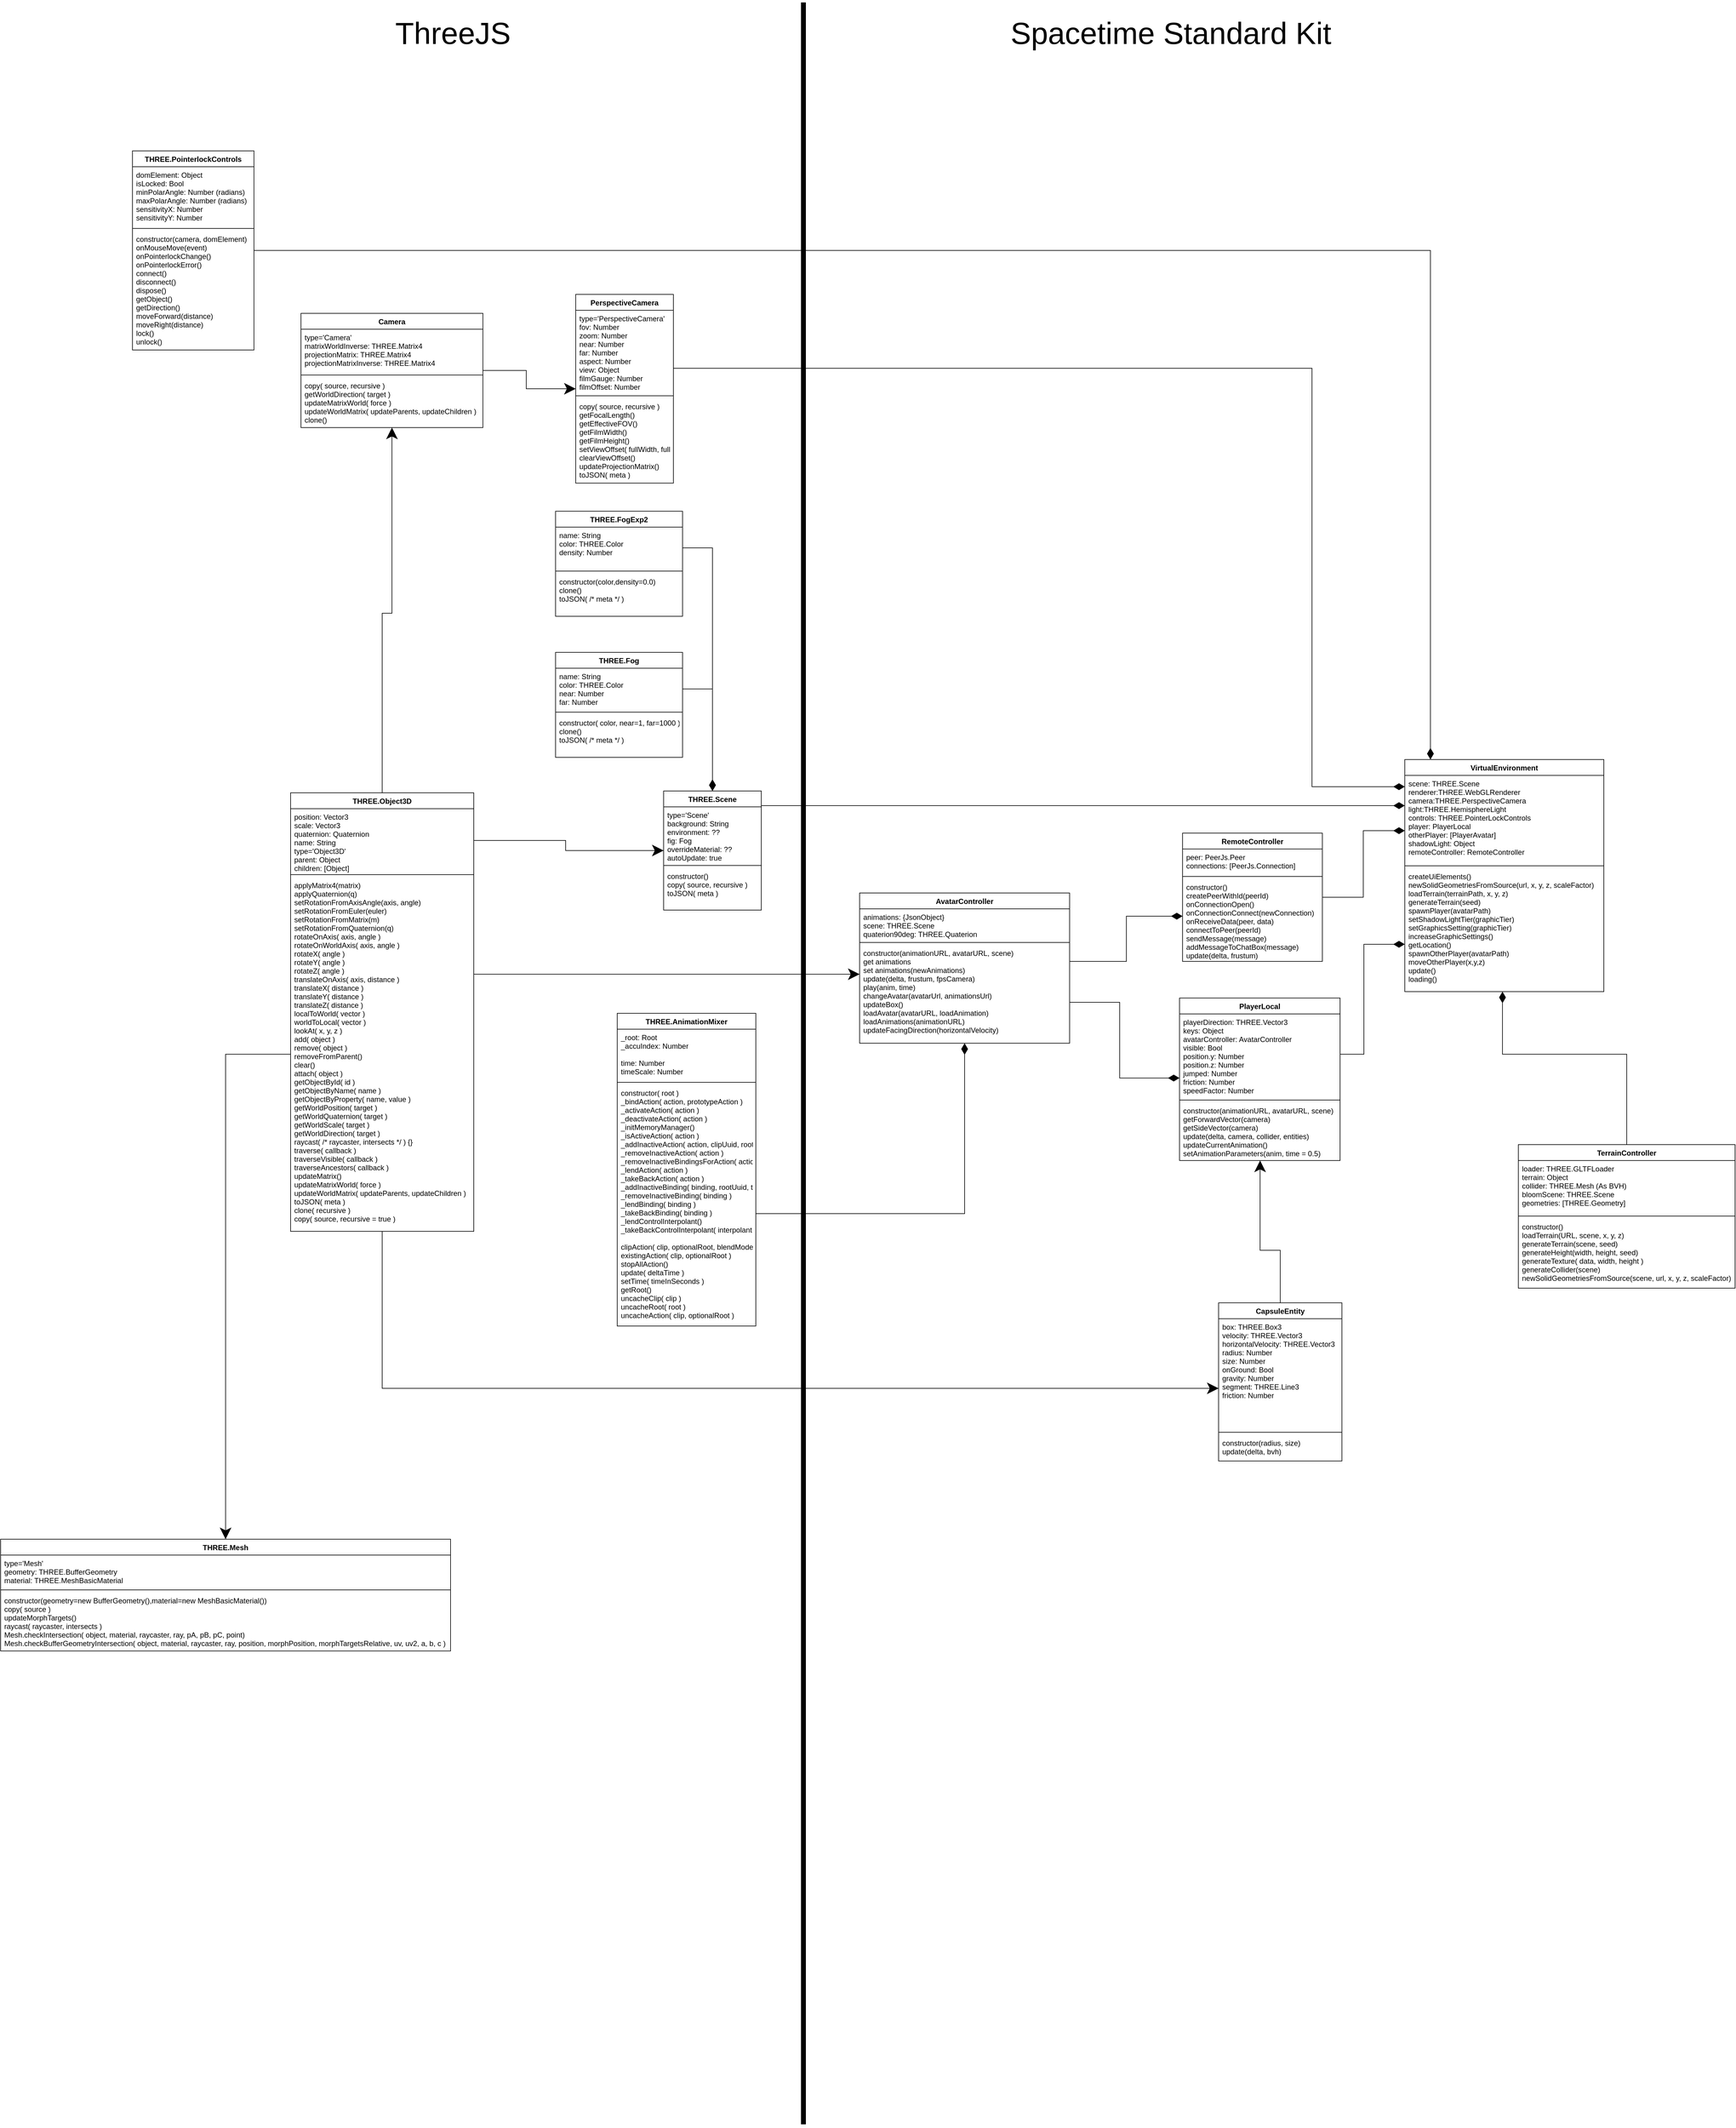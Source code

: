 <mxfile>
    <diagram id="bAAXgGwKLryCuVSAvFsi" name="Page-1">
        <mxGraphModel dx="5360" dy="4671" grid="0" gridSize="10" guides="1" tooltips="1" connect="1" arrows="1" fold="1" page="0" pageScale="1" pageWidth="850" pageHeight="1100" math="0" shadow="0">
            <root>
                <mxCell id="0"/>
                <mxCell id="1" parent="0"/>
                <mxCell id="7TFr1C6rGWP-Rq-zpPYZ-134" style="edgeStyle=orthogonalEdgeStyle;rounded=0;orthogonalLoop=1;jettySize=auto;html=1;endArrow=classic;endFill=1;endSize=16;strokeWidth=1;" parent="1" source="7TFr1C6rGWP-Rq-zpPYZ-3" target="7TFr1C6rGWP-Rq-zpPYZ-121" edge="1">
                    <mxGeometry relative="1" as="geometry"/>
                </mxCell>
                <mxCell id="7TFr1C6rGWP-Rq-zpPYZ-3" value="THREE.Object3D" style="swimlane;fontStyle=1;align=center;verticalAlign=top;childLayout=stackLayout;horizontal=1;startSize=26;horizontalStack=0;resizeParent=1;resizeParentMax=0;resizeLast=0;collapsible=1;marginBottom=0;" parent="1" vertex="1">
                    <mxGeometry x="10" y="10" width="300" height="718" as="geometry"/>
                </mxCell>
                <mxCell id="7TFr1C6rGWP-Rq-zpPYZ-4" value="position: Vector3&#10;scale: Vector3&#10;quaternion: Quaternion&#10;name: String&#10;type='Object3D'&#10;parent: Object&#10;children: [Object]" style="text;strokeColor=none;fillColor=none;align=left;verticalAlign=top;spacingLeft=4;spacingRight=4;overflow=hidden;rotatable=0;points=[[0,0.5],[1,0.5]];portConstraint=eastwest;" parent="7TFr1C6rGWP-Rq-zpPYZ-3" vertex="1">
                    <mxGeometry y="26" width="300" height="104" as="geometry"/>
                </mxCell>
                <mxCell id="7TFr1C6rGWP-Rq-zpPYZ-5" value="" style="line;strokeWidth=1;fillColor=none;align=left;verticalAlign=middle;spacingTop=-1;spacingLeft=3;spacingRight=3;rotatable=0;labelPosition=right;points=[];portConstraint=eastwest;" parent="7TFr1C6rGWP-Rq-zpPYZ-3" vertex="1">
                    <mxGeometry y="130" width="300" height="8" as="geometry"/>
                </mxCell>
                <mxCell id="7TFr1C6rGWP-Rq-zpPYZ-6" value="applyMatrix4(matrix)&#10;applyQuaternion(q)&#10;setRotationFromAxisAngle(axis, angle)&#10;setRotationFromEuler(euler)&#10;setRotationFromMatrix(m)&#10;setRotationFromQuaternion(q)&#10;rotateOnAxis( axis, angle )&#10;rotateOnWorldAxis( axis, angle )&#10;rotateX( angle )&#10;rotateY( angle )&#10;rotateZ( angle )&#10;translateOnAxis( axis, distance )&#10;translateX( distance )&#10;translateY( distance )&#10;translateZ( distance )&#10;localToWorld( vector )&#10;worldToLocal( vector )&#10;lookAt( x, y, z )&#10;add( object )&#10;remove( object )&#10;removeFromParent()&#10;clear()&#10;attach( object )&#10;getObjectById( id )&#10;getObjectByName( name )&#10;getObjectByProperty( name, value )&#10;getWorldPosition( target )&#10;getWorldQuaternion( target )&#10;getWorldScale( target )&#10;getWorldDirection( target )&#10;raycast( /* raycaster, intersects */ ) {}&#10;traverse( callback )&#10;traverseVisible( callback )&#10;traverseAncestors( callback )&#10;updateMatrix()&#10;updateMatrixWorld( force )&#10;updateWorldMatrix( updateParents, updateChildren )&#10;toJSON( meta )&#10;clone( recursive )&#10;copy( source, recursive = true )&#10;" style="text;strokeColor=none;fillColor=none;align=left;verticalAlign=top;spacingLeft=4;spacingRight=4;overflow=hidden;rotatable=0;points=[[0,0.5],[1,0.5]];portConstraint=eastwest;" parent="7TFr1C6rGWP-Rq-zpPYZ-3" vertex="1">
                    <mxGeometry y="138" width="300" height="580" as="geometry"/>
                </mxCell>
                <mxCell id="7TFr1C6rGWP-Rq-zpPYZ-13" style="edgeStyle=orthogonalEdgeStyle;rounded=0;orthogonalLoop=1;jettySize=auto;html=1;exitX=1;exitY=0.5;exitDx=0;exitDy=0;entryX=0;entryY=0.5;entryDx=0;entryDy=0;endSize=16;" parent="1" source="7TFr1C6rGWP-Rq-zpPYZ-4" target="7TFr1C6rGWP-Rq-zpPYZ-49" edge="1">
                    <mxGeometry relative="1" as="geometry">
                        <mxPoint x="500" y="89.0" as="targetPoint"/>
                    </mxGeometry>
                </mxCell>
                <mxCell id="7TFr1C6rGWP-Rq-zpPYZ-44" value="VirtualEnvironment" style="swimlane;fontStyle=1;align=center;verticalAlign=top;childLayout=stackLayout;horizontal=1;startSize=26;horizontalStack=0;resizeParent=1;resizeParentMax=0;resizeLast=0;collapsible=1;marginBottom=0;" parent="1" vertex="1">
                    <mxGeometry x="1835" y="-44.5" width="326" height="380" as="geometry"/>
                </mxCell>
                <mxCell id="7TFr1C6rGWP-Rq-zpPYZ-45" value="scene: THREE.Scene&#10;renderer:THREE.WebGLRenderer&#10;camera:THREE.PerspectiveCamera&#10;light:THREE.HemisphereLight&#10;controls: THREE.PointerLockControls&#10;player: PlayerLocal&#10;otherPlayer: [PlayerAvatar]&#10;shadowLight: Object&#10;remoteController: RemoteController" style="text;strokeColor=none;fillColor=none;align=left;verticalAlign=top;spacingLeft=4;spacingRight=4;overflow=hidden;rotatable=0;points=[[0,0.5],[1,0.5]];portConstraint=eastwest;" parent="7TFr1C6rGWP-Rq-zpPYZ-44" vertex="1">
                    <mxGeometry y="26" width="326" height="144" as="geometry"/>
                </mxCell>
                <mxCell id="7TFr1C6rGWP-Rq-zpPYZ-46" value="" style="line;strokeWidth=1;fillColor=none;align=left;verticalAlign=middle;spacingTop=-1;spacingLeft=3;spacingRight=3;rotatable=0;labelPosition=right;points=[];portConstraint=eastwest;" parent="7TFr1C6rGWP-Rq-zpPYZ-44" vertex="1">
                    <mxGeometry y="170" width="326" height="8" as="geometry"/>
                </mxCell>
                <mxCell id="GosrUJCcwg7DmdABZyiW-18" value="createUiElements()&#10;newSolidGeometriesFromSource(url, x, y, z, scaleFactor)&#10;loadTerrain(terrainPath, x, y, z)&#10;generateTerrain(seed)&#10;spawnPlayer(avatarPath)&#10;setShadowLightTier(graphicTier)&#10;setGraphicsSetting(graphicTier)&#10;increaseGraphicSettings()&#10;getLocation()&#10;spawnOtherPlayer(avatarPath)&#10;moveOtherPlayer(x,y,z)&#10;update()&#10;loading()" style="text;strokeColor=none;fillColor=none;align=left;verticalAlign=top;spacingLeft=4;spacingRight=4;overflow=hidden;rotatable=0;points=[[0,0.5],[1,0.5]];portConstraint=eastwest;" parent="7TFr1C6rGWP-Rq-zpPYZ-44" vertex="1">
                    <mxGeometry y="178" width="326" height="202" as="geometry"/>
                </mxCell>
                <mxCell id="7TFr1C6rGWP-Rq-zpPYZ-48" value="" style="endArrow=none;html=1;rounded=0;strokeWidth=8;" parent="1" edge="1">
                    <mxGeometry width="50" height="50" relative="1" as="geometry">
                        <mxPoint x="850" y="2190" as="sourcePoint"/>
                        <mxPoint x="850" y="-1284" as="targetPoint"/>
                    </mxGeometry>
                </mxCell>
                <mxCell id="7TFr1C6rGWP-Rq-zpPYZ-71" style="edgeStyle=orthogonalEdgeStyle;rounded=0;orthogonalLoop=1;jettySize=auto;html=1;endArrow=diamondThin;endFill=1;endSize=16;strokeWidth=1;" parent="1" source="7TFr1C6rGWP-Rq-zpPYZ-49" target="7TFr1C6rGWP-Rq-zpPYZ-44" edge="1">
                    <mxGeometry relative="1" as="geometry">
                        <Array as="points">
                            <mxPoint x="1059" y="31"/>
                            <mxPoint x="1059" y="31"/>
                        </Array>
                    </mxGeometry>
                </mxCell>
                <mxCell id="7TFr1C6rGWP-Rq-zpPYZ-49" value="THREE.Scene" style="swimlane;fontStyle=1;align=center;verticalAlign=top;childLayout=stackLayout;horizontal=1;startSize=26;horizontalStack=0;resizeParent=1;resizeParentMax=0;resizeLast=0;collapsible=1;marginBottom=0;" parent="1" vertex="1">
                    <mxGeometry x="621" y="7" width="160" height="195" as="geometry">
                        <mxRectangle x="393" y="9.0" width="62" height="26" as="alternateBounds"/>
                    </mxGeometry>
                </mxCell>
                <mxCell id="7TFr1C6rGWP-Rq-zpPYZ-50" value="type='Scene'&#10;background: String&#10;environment: ??&#10;fig: Fog&#10;overrideMaterial: ??&#10;autoUpdate: true" style="text;strokeColor=none;fillColor=none;align=left;verticalAlign=top;spacingLeft=4;spacingRight=4;overflow=hidden;rotatable=0;points=[[0,0.5],[1,0.5]];portConstraint=eastwest;" parent="7TFr1C6rGWP-Rq-zpPYZ-49" vertex="1">
                    <mxGeometry y="26" width="160" height="92" as="geometry"/>
                </mxCell>
                <mxCell id="7TFr1C6rGWP-Rq-zpPYZ-51" value="" style="line;strokeWidth=1;fillColor=none;align=left;verticalAlign=middle;spacingTop=-1;spacingLeft=3;spacingRight=3;rotatable=0;labelPosition=right;points=[];portConstraint=eastwest;" parent="7TFr1C6rGWP-Rq-zpPYZ-49" vertex="1">
                    <mxGeometry y="118" width="160" height="8" as="geometry"/>
                </mxCell>
                <mxCell id="7TFr1C6rGWP-Rq-zpPYZ-52" value="constructor()&#10;copy( source, recursive )&#10;toJSON( meta )&#10;" style="text;strokeColor=none;fillColor=none;align=left;verticalAlign=top;spacingLeft=4;spacingRight=4;overflow=hidden;rotatable=0;points=[[0,0.5],[1,0.5]];portConstraint=eastwest;" parent="7TFr1C6rGWP-Rq-zpPYZ-49" vertex="1">
                    <mxGeometry y="126" width="160" height="69" as="geometry"/>
                </mxCell>
                <mxCell id="7TFr1C6rGWP-Rq-zpPYZ-54" value="THREE.Fog" style="swimlane;fontStyle=1;align=center;verticalAlign=top;childLayout=stackLayout;horizontal=1;startSize=26;horizontalStack=0;resizeParent=1;resizeParentMax=0;resizeLast=0;collapsible=1;marginBottom=0;" parent="1" vertex="1">
                    <mxGeometry x="444" y="-220" width="208" height="172" as="geometry"/>
                </mxCell>
                <mxCell id="7TFr1C6rGWP-Rq-zpPYZ-55" value="name: String&#10;color: THREE.Color&#10;near: Number&#10;far: Number" style="text;strokeColor=none;fillColor=none;align=left;verticalAlign=top;spacingLeft=4;spacingRight=4;overflow=hidden;rotatable=0;points=[[0,0.5],[1,0.5]];portConstraint=eastwest;" parent="7TFr1C6rGWP-Rq-zpPYZ-54" vertex="1">
                    <mxGeometry y="26" width="208" height="68" as="geometry"/>
                </mxCell>
                <mxCell id="7TFr1C6rGWP-Rq-zpPYZ-56" value="" style="line;strokeWidth=1;fillColor=none;align=left;verticalAlign=middle;spacingTop=-1;spacingLeft=3;spacingRight=3;rotatable=0;labelPosition=right;points=[];portConstraint=eastwest;" parent="7TFr1C6rGWP-Rq-zpPYZ-54" vertex="1">
                    <mxGeometry y="94" width="208" height="8" as="geometry"/>
                </mxCell>
                <mxCell id="7TFr1C6rGWP-Rq-zpPYZ-57" value="constructor( color, near=1, far=1000 )&#10;clone()&#10;toJSON( /* meta */ )" style="text;strokeColor=none;fillColor=none;align=left;verticalAlign=top;spacingLeft=4;spacingRight=4;overflow=hidden;rotatable=0;points=[[0,0.5],[1,0.5]];portConstraint=eastwest;" parent="7TFr1C6rGWP-Rq-zpPYZ-54" vertex="1">
                    <mxGeometry y="102" width="208" height="70" as="geometry"/>
                </mxCell>
                <mxCell id="7TFr1C6rGWP-Rq-zpPYZ-59" style="edgeStyle=orthogonalEdgeStyle;rounded=0;orthogonalLoop=1;jettySize=auto;html=1;exitX=1;exitY=0.5;exitDx=0;exitDy=0;entryX=0.5;entryY=0;entryDx=0;entryDy=0;strokeWidth=1;endArrow=diamondThin;endFill=1;endSize=16;" parent="1" source="7TFr1C6rGWP-Rq-zpPYZ-55" target="7TFr1C6rGWP-Rq-zpPYZ-49" edge="1">
                    <mxGeometry relative="1" as="geometry"/>
                </mxCell>
                <mxCell id="7TFr1C6rGWP-Rq-zpPYZ-60" value="THREE.FogExp2" style="swimlane;fontStyle=1;align=center;verticalAlign=top;childLayout=stackLayout;horizontal=1;startSize=26;horizontalStack=0;resizeParent=1;resizeParentMax=0;resizeLast=0;collapsible=1;marginBottom=0;" parent="1" vertex="1">
                    <mxGeometry x="444" y="-451" width="208" height="172" as="geometry"/>
                </mxCell>
                <mxCell id="7TFr1C6rGWP-Rq-zpPYZ-61" value="name: String&#10;color: THREE.Color&#10;density: Number" style="text;strokeColor=none;fillColor=none;align=left;verticalAlign=top;spacingLeft=4;spacingRight=4;overflow=hidden;rotatable=0;points=[[0,0.5],[1,0.5]];portConstraint=eastwest;" parent="7TFr1C6rGWP-Rq-zpPYZ-60" vertex="1">
                    <mxGeometry y="26" width="208" height="68" as="geometry"/>
                </mxCell>
                <mxCell id="7TFr1C6rGWP-Rq-zpPYZ-62" value="" style="line;strokeWidth=1;fillColor=none;align=left;verticalAlign=middle;spacingTop=-1;spacingLeft=3;spacingRight=3;rotatable=0;labelPosition=right;points=[];portConstraint=eastwest;" parent="7TFr1C6rGWP-Rq-zpPYZ-60" vertex="1">
                    <mxGeometry y="94" width="208" height="8" as="geometry"/>
                </mxCell>
                <mxCell id="7TFr1C6rGWP-Rq-zpPYZ-63" value="constructor(color,density=0.0)&#10;clone()&#10;toJSON( /* meta */ )" style="text;strokeColor=none;fillColor=none;align=left;verticalAlign=top;spacingLeft=4;spacingRight=4;overflow=hidden;rotatable=0;points=[[0,0.5],[1,0.5]];portConstraint=eastwest;" parent="7TFr1C6rGWP-Rq-zpPYZ-60" vertex="1">
                    <mxGeometry y="102" width="208" height="70" as="geometry"/>
                </mxCell>
                <mxCell id="7TFr1C6rGWP-Rq-zpPYZ-64" style="edgeStyle=orthogonalEdgeStyle;rounded=0;orthogonalLoop=1;jettySize=auto;html=1;exitX=1;exitY=0.5;exitDx=0;exitDy=0;entryX=0.5;entryY=0;entryDx=0;entryDy=0;endArrow=diamondThin;endFill=1;endSize=16;strokeWidth=1;" parent="1" source="7TFr1C6rGWP-Rq-zpPYZ-61" target="7TFr1C6rGWP-Rq-zpPYZ-49" edge="1">
                    <mxGeometry relative="1" as="geometry"/>
                </mxCell>
                <mxCell id="7TFr1C6rGWP-Rq-zpPYZ-65" value="THREE.Mesh" style="swimlane;fontStyle=1;align=center;verticalAlign=top;childLayout=stackLayout;horizontal=1;startSize=26;horizontalStack=0;resizeParent=1;resizeParentMax=0;resizeLast=0;collapsible=1;marginBottom=0;" parent="1" vertex="1">
                    <mxGeometry x="-465" y="1232" width="737" height="183" as="geometry"/>
                </mxCell>
                <mxCell id="7TFr1C6rGWP-Rq-zpPYZ-66" value="type='Mesh'&#10;geometry: THREE.BufferGeometry&#10;material: THREE.MeshBasicMaterial" style="text;strokeColor=none;fillColor=none;align=left;verticalAlign=top;spacingLeft=4;spacingRight=4;overflow=hidden;rotatable=0;points=[[0,0.5],[1,0.5]];portConstraint=eastwest;" parent="7TFr1C6rGWP-Rq-zpPYZ-65" vertex="1">
                    <mxGeometry y="26" width="737" height="53" as="geometry"/>
                </mxCell>
                <mxCell id="7TFr1C6rGWP-Rq-zpPYZ-67" value="" style="line;strokeWidth=1;fillColor=none;align=left;verticalAlign=middle;spacingTop=-1;spacingLeft=3;spacingRight=3;rotatable=0;labelPosition=right;points=[];portConstraint=eastwest;" parent="7TFr1C6rGWP-Rq-zpPYZ-65" vertex="1">
                    <mxGeometry y="79" width="737" height="8" as="geometry"/>
                </mxCell>
                <mxCell id="7TFr1C6rGWP-Rq-zpPYZ-68" value="constructor(geometry=new BufferGeometry(),material=new MeshBasicMaterial())&#10;copy( source )&#10;updateMorphTargets()&#10;raycast( raycaster, intersects )&#10;Mesh.checkIntersection( object, material, raycaster, ray, pA, pB, pC, point)&#10;Mesh.checkBufferGeometryIntersection( object, material, raycaster, ray, position, morphPosition, morphTargetsRelative, uv, uv2, a, b, c )" style="text;strokeColor=none;fillColor=none;align=left;verticalAlign=top;spacingLeft=4;spacingRight=4;overflow=hidden;rotatable=0;points=[[0,0.5],[1,0.5]];portConstraint=eastwest;" parent="7TFr1C6rGWP-Rq-zpPYZ-65" vertex="1">
                    <mxGeometry y="87" width="737" height="96" as="geometry"/>
                </mxCell>
                <mxCell id="7TFr1C6rGWP-Rq-zpPYZ-69" style="edgeStyle=orthogonalEdgeStyle;rounded=0;orthogonalLoop=1;jettySize=auto;html=1;entryX=0.5;entryY=0;entryDx=0;entryDy=0;endArrow=classic;endFill=1;endSize=16;strokeWidth=1;" parent="1" source="7TFr1C6rGWP-Rq-zpPYZ-6" target="7TFr1C6rGWP-Rq-zpPYZ-65" edge="1">
                    <mxGeometry relative="1" as="geometry"/>
                </mxCell>
                <mxCell id="7TFr1C6rGWP-Rq-zpPYZ-82" style="edgeStyle=orthogonalEdgeStyle;rounded=0;orthogonalLoop=1;jettySize=auto;html=1;endArrow=classic;endFill=1;endSize=16;strokeWidth=1;" parent="1" source="7TFr1C6rGWP-Rq-zpPYZ-6" target="7TFr1C6rGWP-Rq-zpPYZ-83" edge="1">
                    <mxGeometry relative="1" as="geometry">
                        <mxPoint x="1830.0" y="534.0" as="targetPoint"/>
                        <Array as="points">
                            <mxPoint x="160" y="985"/>
                        </Array>
                    </mxGeometry>
                </mxCell>
                <mxCell id="7TFr1C6rGWP-Rq-zpPYZ-83" value="CapsuleEntity" style="swimlane;fontStyle=1;align=center;verticalAlign=top;childLayout=stackLayout;horizontal=1;startSize=26;horizontalStack=0;resizeParent=1;resizeParentMax=0;resizeLast=0;collapsible=1;marginBottom=0;" parent="1" vertex="1">
                    <mxGeometry x="1530" y="845" width="202" height="259" as="geometry"/>
                </mxCell>
                <mxCell id="7TFr1C6rGWP-Rq-zpPYZ-84" value="box: THREE.Box3&#10;velocity: THREE.Vector3&#10;horizontalVelocity: THREE.Vector3&#10;radius: Number&#10;size: Number&#10;onGround: Bool&#10;gravity: Number&#10;segment: THREE.Line3&#10;friction: Number" style="text;strokeColor=none;fillColor=none;align=left;verticalAlign=top;spacingLeft=4;spacingRight=4;overflow=hidden;rotatable=0;points=[[0,0.5],[1,0.5]];portConstraint=eastwest;" parent="7TFr1C6rGWP-Rq-zpPYZ-83" vertex="1">
                    <mxGeometry y="26" width="202" height="182" as="geometry"/>
                </mxCell>
                <mxCell id="7TFr1C6rGWP-Rq-zpPYZ-85" value="" style="line;strokeWidth=1;fillColor=none;align=left;verticalAlign=middle;spacingTop=-1;spacingLeft=3;spacingRight=3;rotatable=0;labelPosition=right;points=[];portConstraint=eastwest;" parent="7TFr1C6rGWP-Rq-zpPYZ-83" vertex="1">
                    <mxGeometry y="208" width="202" height="8" as="geometry"/>
                </mxCell>
                <mxCell id="7TFr1C6rGWP-Rq-zpPYZ-86" value="constructor(radius, size)&#10;update(delta, bvh)" style="text;strokeColor=none;fillColor=none;align=left;verticalAlign=top;spacingLeft=4;spacingRight=4;overflow=hidden;rotatable=0;points=[[0,0.5],[1,0.5]];portConstraint=eastwest;" parent="7TFr1C6rGWP-Rq-zpPYZ-83" vertex="1">
                    <mxGeometry y="216" width="202" height="43" as="geometry"/>
                </mxCell>
                <mxCell id="7TFr1C6rGWP-Rq-zpPYZ-88" value="PlayerLocal" style="swimlane;fontStyle=1;align=center;verticalAlign=top;childLayout=stackLayout;horizontal=1;startSize=26;horizontalStack=0;resizeParent=1;resizeParentMax=0;resizeLast=0;collapsible=1;marginBottom=0;" parent="1" vertex="1">
                    <mxGeometry x="1466" y="346" width="263" height="266" as="geometry"/>
                </mxCell>
                <mxCell id="7TFr1C6rGWP-Rq-zpPYZ-89" value="playerDirection: THREE.Vector3&#10;keys: Object&#10;avatarController: AvatarController&#10;visible: Bool&#10;position.y: Number&#10;position.z: Number&#10;jumped: Number&#10;friction: Number&#10;speedFactor: Number" style="text;strokeColor=none;fillColor=none;align=left;verticalAlign=top;spacingLeft=4;spacingRight=4;overflow=hidden;rotatable=0;points=[[0,0.5],[1,0.5]];portConstraint=eastwest;" parent="7TFr1C6rGWP-Rq-zpPYZ-88" vertex="1">
                    <mxGeometry y="26" width="263" height="137" as="geometry"/>
                </mxCell>
                <mxCell id="7TFr1C6rGWP-Rq-zpPYZ-90" value="" style="line;strokeWidth=1;fillColor=none;align=left;verticalAlign=middle;spacingTop=-1;spacingLeft=3;spacingRight=3;rotatable=0;labelPosition=right;points=[];portConstraint=eastwest;" parent="7TFr1C6rGWP-Rq-zpPYZ-88" vertex="1">
                    <mxGeometry y="163" width="263" height="8" as="geometry"/>
                </mxCell>
                <mxCell id="7TFr1C6rGWP-Rq-zpPYZ-91" value="constructor(animationURL, avatarURL, scene)&#10;getForwardVector(camera)&#10;getSideVector(camera)&#10; update(delta, camera, collider, entities)&#10;updateCurrentAnimation()&#10;setAnimationParameters(anim, time = 0.5)" style="text;strokeColor=none;fillColor=none;align=left;verticalAlign=top;spacingLeft=4;spacingRight=4;overflow=hidden;rotatable=0;points=[[0,0.5],[1,0.5]];portConstraint=eastwest;" parent="7TFr1C6rGWP-Rq-zpPYZ-88" vertex="1">
                    <mxGeometry y="171" width="263" height="95" as="geometry"/>
                </mxCell>
                <mxCell id="7TFr1C6rGWP-Rq-zpPYZ-120" style="edgeStyle=orthogonalEdgeStyle;rounded=0;orthogonalLoop=1;jettySize=auto;html=1;endArrow=diamondThin;endFill=1;endSize=16;strokeWidth=1;" parent="1" source="7TFr1C6rGWP-Rq-zpPYZ-88" target="7TFr1C6rGWP-Rq-zpPYZ-44" edge="1">
                    <mxGeometry relative="1" as="geometry">
                        <Array as="points">
                            <mxPoint x="1768" y="438"/>
                            <mxPoint x="1768" y="258"/>
                        </Array>
                        <mxPoint x="2061.5" y="1334.0" as="sourcePoint"/>
                    </mxGeometry>
                </mxCell>
                <mxCell id="7TFr1C6rGWP-Rq-zpPYZ-103" value="AvatarController" style="swimlane;fontStyle=1;align=center;verticalAlign=top;childLayout=stackLayout;horizontal=1;startSize=26;horizontalStack=0;resizeParent=1;resizeParentMax=0;resizeLast=0;collapsible=1;marginBottom=0;" parent="1" vertex="1">
                    <mxGeometry x="942" y="174" width="344" height="246" as="geometry"/>
                </mxCell>
                <mxCell id="7TFr1C6rGWP-Rq-zpPYZ-104" value="animations: {JsonObject}&#10;scene: THREE.Scene&#10;quaterion90deg: THREE.Quaterion" style="text;strokeColor=none;fillColor=none;align=left;verticalAlign=top;spacingLeft=4;spacingRight=4;overflow=hidden;rotatable=0;points=[[0,0.5],[1,0.5]];portConstraint=eastwest;" parent="7TFr1C6rGWP-Rq-zpPYZ-103" vertex="1">
                    <mxGeometry y="26" width="344" height="51" as="geometry"/>
                </mxCell>
                <mxCell id="7TFr1C6rGWP-Rq-zpPYZ-105" value="" style="line;strokeWidth=1;fillColor=none;align=left;verticalAlign=middle;spacingTop=-1;spacingLeft=3;spacingRight=3;rotatable=0;labelPosition=right;points=[];portConstraint=eastwest;" parent="7TFr1C6rGWP-Rq-zpPYZ-103" vertex="1">
                    <mxGeometry y="77" width="344" height="8" as="geometry"/>
                </mxCell>
                <mxCell id="7TFr1C6rGWP-Rq-zpPYZ-106" value="constructor(animationURL, avatarURL, scene)&#10;get animations&#10;set animations(newAnimations)&#10;update(delta, frustum, fpsCamera)&#10;play(anim, time)&#10;changeAvatar(avatarUrl, animationsUrl)&#10;updateBox()&#10;loadAvatar(avatarURL, loadAnimation)&#10;loadAnimations(animationURL)&#10;updateFacingDirection(horizontalVelocity)" style="text;strokeColor=none;fillColor=none;align=left;verticalAlign=top;spacingLeft=4;spacingRight=4;overflow=hidden;rotatable=0;points=[[0,0.5],[1,0.5]];portConstraint=eastwest;" parent="7TFr1C6rGWP-Rq-zpPYZ-103" vertex="1">
                    <mxGeometry y="85" width="344" height="161" as="geometry"/>
                </mxCell>
                <mxCell id="7TFr1C6rGWP-Rq-zpPYZ-115" style="edgeStyle=orthogonalEdgeStyle;rounded=0;orthogonalLoop=1;jettySize=auto;html=1;endArrow=classic;endFill=1;endSize=16;strokeWidth=1;" parent="1" source="7TFr1C6rGWP-Rq-zpPYZ-6" target="7TFr1C6rGWP-Rq-zpPYZ-103" edge="1">
                    <mxGeometry relative="1" as="geometry">
                        <Array as="points">
                            <mxPoint x="613" y="307"/>
                            <mxPoint x="613" y="307"/>
                        </Array>
                    </mxGeometry>
                </mxCell>
                <mxCell id="7TFr1C6rGWP-Rq-zpPYZ-131" style="edgeStyle=orthogonalEdgeStyle;rounded=0;orthogonalLoop=1;jettySize=auto;html=1;endArrow=classic;endFill=1;endSize=16;strokeWidth=1;" parent="1" source="7TFr1C6rGWP-Rq-zpPYZ-121" target="7TFr1C6rGWP-Rq-zpPYZ-126" edge="1">
                    <mxGeometry relative="1" as="geometry"/>
                </mxCell>
                <mxCell id="7TFr1C6rGWP-Rq-zpPYZ-121" value="Camera" style="swimlane;fontStyle=1;align=center;verticalAlign=top;childLayout=stackLayout;horizontal=1;startSize=26;horizontalStack=0;resizeParent=1;resizeParentMax=0;resizeLast=0;collapsible=1;marginBottom=0;" parent="1" vertex="1">
                    <mxGeometry x="27" y="-775" width="298" height="187" as="geometry"/>
                </mxCell>
                <mxCell id="7TFr1C6rGWP-Rq-zpPYZ-122" value="type='Camera'&#10;matrixWorldInverse: THREE.Matrix4&#10;projectionMatrix: THREE.Matrix4&#10;projectionMatrixInverse: THREE.Matrix4" style="text;strokeColor=none;fillColor=none;align=left;verticalAlign=top;spacingLeft=4;spacingRight=4;overflow=hidden;rotatable=0;points=[[0,0.5],[1,0.5]];portConstraint=eastwest;" parent="7TFr1C6rGWP-Rq-zpPYZ-121" vertex="1">
                    <mxGeometry y="26" width="298" height="71" as="geometry"/>
                </mxCell>
                <mxCell id="7TFr1C6rGWP-Rq-zpPYZ-123" value="" style="line;strokeWidth=1;fillColor=none;align=left;verticalAlign=middle;spacingTop=-1;spacingLeft=3;spacingRight=3;rotatable=0;labelPosition=right;points=[];portConstraint=eastwest;" parent="7TFr1C6rGWP-Rq-zpPYZ-121" vertex="1">
                    <mxGeometry y="97" width="298" height="8" as="geometry"/>
                </mxCell>
                <mxCell id="7TFr1C6rGWP-Rq-zpPYZ-124" value="copy( source, recursive )&#10;getWorldDirection( target )&#10;updateMatrixWorld( force )&#10;updateWorldMatrix( updateParents, updateChildren )&#10;clone()&#10;&#10;" style="text;strokeColor=none;fillColor=none;align=left;verticalAlign=top;spacingLeft=4;spacingRight=4;overflow=hidden;rotatable=0;points=[[0,0.5],[1,0.5]];portConstraint=eastwest;" parent="7TFr1C6rGWP-Rq-zpPYZ-121" vertex="1">
                    <mxGeometry y="105" width="298" height="82" as="geometry"/>
                </mxCell>
                <mxCell id="7TFr1C6rGWP-Rq-zpPYZ-126" value="PerspectiveCamera" style="swimlane;fontStyle=1;align=center;verticalAlign=top;childLayout=stackLayout;horizontal=1;startSize=26;horizontalStack=0;resizeParent=1;resizeParentMax=0;resizeLast=0;collapsible=1;marginBottom=0;" parent="1" vertex="1">
                    <mxGeometry x="477" y="-806" width="160" height="309" as="geometry"/>
                </mxCell>
                <mxCell id="7TFr1C6rGWP-Rq-zpPYZ-127" value="type='PerspectiveCamera'&#10;fov: Number&#10;zoom: Number&#10;near: Number&#10;far: Number&#10;aspect: Number&#10;view: Object&#10;filmGauge: Number&#10;filmOffset: Number" style="text;strokeColor=none;fillColor=none;align=left;verticalAlign=top;spacingLeft=4;spacingRight=4;overflow=hidden;rotatable=0;points=[[0,0.5],[1,0.5]];portConstraint=eastwest;" parent="7TFr1C6rGWP-Rq-zpPYZ-126" vertex="1">
                    <mxGeometry y="26" width="160" height="136" as="geometry"/>
                </mxCell>
                <mxCell id="7TFr1C6rGWP-Rq-zpPYZ-128" value="" style="line;strokeWidth=1;fillColor=none;align=left;verticalAlign=middle;spacingTop=-1;spacingLeft=3;spacingRight=3;rotatable=0;labelPosition=right;points=[];portConstraint=eastwest;" parent="7TFr1C6rGWP-Rq-zpPYZ-126" vertex="1">
                    <mxGeometry y="162" width="160" height="8" as="geometry"/>
                </mxCell>
                <mxCell id="7TFr1C6rGWP-Rq-zpPYZ-129" value="copy( source, recursive )&#10;getFocalLength()&#10;getEffectiveFOV()&#10;getFilmWidth()&#10;getFilmHeight()&#10;setViewOffset( fullWidth, fullHeight, x, y, width, height )&#10;clearViewOffset()&#10;updateProjectionMatrix()&#10;toJSON( meta )" style="text;strokeColor=none;fillColor=none;align=left;verticalAlign=top;spacingLeft=4;spacingRight=4;overflow=hidden;rotatable=0;points=[[0,0.5],[1,0.5]];portConstraint=eastwest;" parent="7TFr1C6rGWP-Rq-zpPYZ-126" vertex="1">
                    <mxGeometry y="170" width="160" height="139" as="geometry"/>
                </mxCell>
                <mxCell id="7TFr1C6rGWP-Rq-zpPYZ-132" style="edgeStyle=orthogonalEdgeStyle;rounded=0;orthogonalLoop=1;jettySize=auto;html=1;endArrow=diamondThin;endFill=1;endSize=16;strokeWidth=1;" parent="1" source="7TFr1C6rGWP-Rq-zpPYZ-127" target="7TFr1C6rGWP-Rq-zpPYZ-44" edge="1">
                    <mxGeometry relative="1" as="geometry">
                        <mxPoint x="1904" y="-50" as="targetPoint"/>
                        <Array as="points">
                            <mxPoint x="1683" y="-685"/>
                            <mxPoint x="1683"/>
                        </Array>
                    </mxGeometry>
                </mxCell>
                <mxCell id="7TFr1C6rGWP-Rq-zpPYZ-136" value="&lt;font style=&quot;font-size: 50px&quot;&gt;ThreeJS&lt;/font&gt;" style="text;html=1;strokeColor=none;fillColor=none;align=center;verticalAlign=middle;whiteSpace=wrap;rounded=0;" parent="1" vertex="1">
                    <mxGeometry x="60" y="-1288" width="432" height="108" as="geometry"/>
                </mxCell>
                <mxCell id="7TFr1C6rGWP-Rq-zpPYZ-137" value="&lt;font style=&quot;font-size: 50px&quot;&gt;Spacetime Standard Kit&lt;/font&gt;" style="text;html=1;strokeColor=none;fillColor=none;align=center;verticalAlign=middle;whiteSpace=wrap;rounded=0;" parent="1" vertex="1">
                    <mxGeometry x="1167" y="-1288" width="570" height="108" as="geometry"/>
                </mxCell>
                <mxCell id="GosrUJCcwg7DmdABZyiW-1" value="THREE.AnimationMixer" style="swimlane;fontStyle=1;align=center;verticalAlign=top;childLayout=stackLayout;horizontal=1;startSize=26;horizontalStack=0;resizeParent=1;resizeParentMax=0;resizeLast=0;collapsible=1;marginBottom=0;" parent="1" vertex="1">
                    <mxGeometry x="545" y="371" width="227" height="512" as="geometry"/>
                </mxCell>
                <mxCell id="GosrUJCcwg7DmdABZyiW-2" value="_root: Root&#10;_accuIndex: Number&#10;&#10;time: Number&#10;timeScale: Number&#10;" style="text;strokeColor=none;fillColor=none;align=left;verticalAlign=top;spacingLeft=4;spacingRight=4;overflow=hidden;rotatable=0;points=[[0,0.5],[1,0.5]];portConstraint=eastwest;" parent="GosrUJCcwg7DmdABZyiW-1" vertex="1">
                    <mxGeometry y="26" width="227" height="83" as="geometry"/>
                </mxCell>
                <mxCell id="GosrUJCcwg7DmdABZyiW-3" value="" style="line;strokeWidth=1;fillColor=none;align=left;verticalAlign=middle;spacingTop=-1;spacingLeft=3;spacingRight=3;rotatable=0;labelPosition=right;points=[];portConstraint=eastwest;" parent="GosrUJCcwg7DmdABZyiW-1" vertex="1">
                    <mxGeometry y="109" width="227" height="8" as="geometry"/>
                </mxCell>
                <mxCell id="GosrUJCcwg7DmdABZyiW-4" value="constructor( root )&#10;_bindAction( action, prototypeAction )&#10;_activateAction( action )&#10;_deactivateAction( action )&#10;_initMemoryManager()&#10;_isActiveAction( action )&#10;_addInactiveAction( action, clipUuid, rootUuid )&#10;_removeInactiveAction( action )&#10;_removeInactiveBindingsForAction( action )&#10;_lendAction( action )&#10;_takeBackAction( action )&#10;_addInactiveBinding( binding, rootUuid, trackName )&#10;_removeInactiveBinding( binding )&#10;_lendBinding( binding )&#10;_takeBackBinding( binding )&#10;_lendControlInterpolant()&#10;_takeBackControlInterpolant( interpolant )&#10;&#10;clipAction( clip, optionalRoot, blendMode )&#10;existingAction( clip, optionalRoot )&#10;stopAllAction()&#10;update( deltaTime )&#10;setTime( timeInSeconds )&#10;getRoot()&#10;uncacheClip( clip )&#10;uncacheRoot( root )&#10;uncacheAction( clip, optionalRoot )" style="text;strokeColor=none;fillColor=none;align=left;verticalAlign=top;spacingLeft=4;spacingRight=4;overflow=hidden;rotatable=0;points=[[0,0.5],[1,0.5]];portConstraint=eastwest;" parent="GosrUJCcwg7DmdABZyiW-1" vertex="1">
                    <mxGeometry y="117" width="227" height="395" as="geometry"/>
                </mxCell>
                <mxCell id="GosrUJCcwg7DmdABZyiW-6" style="edgeStyle=orthogonalEdgeStyle;rounded=0;orthogonalLoop=1;jettySize=auto;html=1;endSize=16;endArrow=diamondThin;endFill=1;" parent="1" source="GosrUJCcwg7DmdABZyiW-1" target="7TFr1C6rGWP-Rq-zpPYZ-103" edge="1">
                    <mxGeometry relative="1" as="geometry">
                        <mxPoint x="766" y="797" as="sourcePoint"/>
                        <mxPoint x="891" y="659.6" as="targetPoint"/>
                        <Array as="points">
                            <mxPoint x="1114" y="699"/>
                        </Array>
                    </mxGeometry>
                </mxCell>
                <mxCell id="GosrUJCcwg7DmdABZyiW-17" style="edgeStyle=orthogonalEdgeStyle;rounded=0;orthogonalLoop=1;jettySize=auto;html=1;endArrow=diamondThin;endFill=1;endSize=16;" parent="1" source="GosrUJCcwg7DmdABZyiW-13" target="7TFr1C6rGWP-Rq-zpPYZ-44" edge="1">
                    <mxGeometry relative="1" as="geometry">
                        <mxPoint x="1843.199" y="-148.0" as="targetPoint"/>
                        <Array as="points">
                            <mxPoint x="1877" y="-878"/>
                        </Array>
                    </mxGeometry>
                </mxCell>
                <mxCell id="GosrUJCcwg7DmdABZyiW-13" value="THREE.PointerlockControls" style="swimlane;fontStyle=1;align=center;verticalAlign=top;childLayout=stackLayout;horizontal=1;startSize=26;horizontalStack=0;resizeParent=1;resizeParentMax=0;resizeLast=0;collapsible=1;marginBottom=0;" parent="1" vertex="1">
                    <mxGeometry x="-249" y="-1041" width="199" height="326" as="geometry"/>
                </mxCell>
                <mxCell id="GosrUJCcwg7DmdABZyiW-14" value="domElement: Object&#10;isLocked: Bool&#10;minPolarAngle: Number (radians)&#10;maxPolarAngle: Number (radians)&#10;sensitivityX: Number&#10;sensitivityY: Number&#10;&#10;" style="text;strokeColor=none;fillColor=none;align=left;verticalAlign=top;spacingLeft=4;spacingRight=4;overflow=hidden;rotatable=0;points=[[0,0.5],[1,0.5]];portConstraint=eastwest;" parent="GosrUJCcwg7DmdABZyiW-13" vertex="1">
                    <mxGeometry y="26" width="199" height="97" as="geometry"/>
                </mxCell>
                <mxCell id="GosrUJCcwg7DmdABZyiW-15" value="" style="line;strokeWidth=1;fillColor=none;align=left;verticalAlign=middle;spacingTop=-1;spacingLeft=3;spacingRight=3;rotatable=0;labelPosition=right;points=[];portConstraint=eastwest;" parent="GosrUJCcwg7DmdABZyiW-13" vertex="1">
                    <mxGeometry y="123" width="199" height="8" as="geometry"/>
                </mxCell>
                <mxCell id="GosrUJCcwg7DmdABZyiW-16" value="constructor(camera, domElement)&#10;onMouseMove(event)&#10;onPointerlockChange()&#10;onPointerlockError()&#10;connect()&#10;disconnect()&#10;dispose()&#10;getObject()&#10;getDirection()&#10;moveForward(distance)&#10;moveRight(distance)&#10;lock()&#10;unlock()" style="text;strokeColor=none;fillColor=none;align=left;verticalAlign=top;spacingLeft=4;spacingRight=4;overflow=hidden;rotatable=0;points=[[0,0.5],[1,0.5]];portConstraint=eastwest;" parent="GosrUJCcwg7DmdABZyiW-13" vertex="1">
                    <mxGeometry y="131" width="199" height="195" as="geometry"/>
                </mxCell>
                <mxCell id="10" value="" style="edgeStyle=orthogonalEdgeStyle;rounded=0;orthogonalLoop=1;jettySize=auto;html=1;endArrow=classic;endFill=1;endSize=16;strokeWidth=1;" parent="1" source="7TFr1C6rGWP-Rq-zpPYZ-83" target="7TFr1C6rGWP-Rq-zpPYZ-88" edge="1">
                    <mxGeometry relative="1" as="geometry">
                        <mxPoint x="1177" y="448" as="sourcePoint"/>
                        <mxPoint x="1476" y="636.966" as="targetPoint"/>
                        <Array as="points">
                            <mxPoint x="1631" y="759"/>
                            <mxPoint x="1598" y="759"/>
                        </Array>
                    </mxGeometry>
                </mxCell>
                <mxCell id="13" value="" style="edgeStyle=orthogonalEdgeStyle;rounded=0;orthogonalLoop=1;jettySize=auto;html=1;endArrow=diamondThin;endFill=1;endSize=16;strokeWidth=1;" parent="1" source="7TFr1C6rGWP-Rq-zpPYZ-103" target="7TFr1C6rGWP-Rq-zpPYZ-88" edge="1">
                    <mxGeometry relative="1" as="geometry">
                        <mxPoint x="1177.0" y="448.059" as="sourcePoint"/>
                        <mxPoint x="1476" y="637" as="targetPoint"/>
                        <Array as="points">
                            <mxPoint x="1368" y="353"/>
                            <mxPoint x="1368" y="477"/>
                        </Array>
                    </mxGeometry>
                </mxCell>
                <mxCell id="14" value="TerrainController" style="swimlane;fontStyle=1;align=center;verticalAlign=top;childLayout=stackLayout;horizontal=1;startSize=26;horizontalStack=0;resizeParent=1;resizeParentMax=0;resizeLast=0;collapsible=1;marginBottom=0;" parent="1" vertex="1">
                    <mxGeometry x="2021" y="586" width="355" height="235" as="geometry"/>
                </mxCell>
                <mxCell id="15" value="loader: THREE.GLTFLoader&#10;terrain: Object&#10;collider: THREE.Mesh (As BVH)&#10;bloomScene: THREE.Scene&#10;geometries: [THREE.Geometry]" style="text;strokeColor=none;fillColor=none;align=left;verticalAlign=top;spacingLeft=4;spacingRight=4;overflow=hidden;rotatable=0;points=[[0,0.5],[1,0.5]];portConstraint=eastwest;" parent="14" vertex="1">
                    <mxGeometry y="26" width="355" height="87" as="geometry"/>
                </mxCell>
                <mxCell id="16" value="" style="line;strokeWidth=1;fillColor=none;align=left;verticalAlign=middle;spacingTop=-1;spacingLeft=3;spacingRight=3;rotatable=0;labelPosition=right;points=[];portConstraint=eastwest;" parent="14" vertex="1">
                    <mxGeometry y="113" width="355" height="8" as="geometry"/>
                </mxCell>
                <mxCell id="17" value="constructor()&#10;loadTerrain(URL, scene, x, y, z)&#10;generateTerrain(scene, seed)&#10;generateHeight(width, height, seed)&#10;generateTexture( data, width, height )&#10;generateCollider(scene)&#10;newSolidGeometriesFromSource(scene, url, x, y, z, scaleFactor)" style="text;strokeColor=none;fillColor=none;align=left;verticalAlign=top;spacingLeft=4;spacingRight=4;overflow=hidden;rotatable=0;points=[[0,0.5],[1,0.5]];portConstraint=eastwest;" parent="14" vertex="1">
                    <mxGeometry y="121" width="355" height="114" as="geometry"/>
                </mxCell>
                <mxCell id="21" style="edgeStyle=orthogonalEdgeStyle;rounded=0;orthogonalLoop=1;jettySize=auto;html=1;endArrow=diamondThin;endFill=1;endSize=16;strokeWidth=1;exitX=0.5;exitY=0;exitDx=0;exitDy=0;" parent="1" source="14" target="7TFr1C6rGWP-Rq-zpPYZ-44" edge="1">
                    <mxGeometry relative="1" as="geometry">
                        <Array as="points">
                            <mxPoint x="2198" y="438"/>
                            <mxPoint x="1995" y="438"/>
                        </Array>
                        <mxPoint x="1928" y="258.5" as="sourcePoint"/>
                        <mxPoint x="2157" y="114" as="targetPoint"/>
                    </mxGeometry>
                </mxCell>
                <mxCell id="22" value="RemoteController" style="swimlane;fontStyle=1;align=center;verticalAlign=top;childLayout=stackLayout;horizontal=1;startSize=26;horizontalStack=0;resizeParent=1;resizeParentMax=0;resizeLast=0;collapsible=1;marginBottom=0;" parent="1" vertex="1">
                    <mxGeometry x="1471" y="76" width="229" height="210" as="geometry"/>
                </mxCell>
                <mxCell id="23" value="peer: PeerJs.Peer&#10;connections: [PeerJs.Connection]" style="text;strokeColor=none;fillColor=none;align=left;verticalAlign=top;spacingLeft=4;spacingRight=4;overflow=hidden;rotatable=0;points=[[0,0.5],[1,0.5]];portConstraint=eastwest;" parent="22" vertex="1">
                    <mxGeometry y="26" width="229" height="41" as="geometry"/>
                </mxCell>
                <mxCell id="24" value="" style="line;strokeWidth=1;fillColor=none;align=left;verticalAlign=middle;spacingTop=-1;spacingLeft=3;spacingRight=3;rotatable=0;labelPosition=right;points=[];portConstraint=eastwest;" parent="22" vertex="1">
                    <mxGeometry y="67" width="229" height="8" as="geometry"/>
                </mxCell>
                <mxCell id="25" value="constructor()&#10;createPeerWithId(peerId)&#10;onConnectionOpen()&#10;onConnectionConnect(newConnection)&#10;onReceiveData(peer, data)&#10;connectToPeer(peerId)&#10;sendMessage(message)&#10;addMessageToChatBox(message)&#10;update(delta, frustum)" style="text;strokeColor=none;fillColor=none;align=left;verticalAlign=top;spacingLeft=4;spacingRight=4;overflow=hidden;rotatable=0;points=[[0,0.5],[1,0.5]];portConstraint=eastwest;" parent="22" vertex="1">
                    <mxGeometry y="75" width="229" height="135" as="geometry"/>
                </mxCell>
                <mxCell id="27" style="edgeStyle=orthogonalEdgeStyle;rounded=0;orthogonalLoop=1;jettySize=auto;html=1;endArrow=diamondThin;endFill=1;endSize=16;" parent="1" source="22" target="7TFr1C6rGWP-Rq-zpPYZ-44" edge="1">
                    <mxGeometry relative="1" as="geometry">
                        <mxPoint x="2392" y="45" as="targetPoint"/>
                        <Array as="points">
                            <mxPoint x="1767" y="181"/>
                            <mxPoint x="1767" y="72"/>
                        </Array>
                        <mxPoint x="1198" y="-143.0" as="sourcePoint"/>
                    </mxGeometry>
                </mxCell>
                <mxCell id="28" value="" style="edgeStyle=orthogonalEdgeStyle;rounded=0;orthogonalLoop=1;jettySize=auto;html=1;endArrow=diamondThin;endFill=1;endSize=16;strokeWidth=1;" edge="1" parent="1" source="7TFr1C6rGWP-Rq-zpPYZ-103" target="22">
                    <mxGeometry relative="1" as="geometry">
                        <mxPoint x="1319" y="895" as="sourcePoint"/>
                        <mxPoint x="1476" y="487" as="targetPoint"/>
                        <Array as="points">
                            <mxPoint x="1379" y="286"/>
                            <mxPoint x="1379" y="212"/>
                        </Array>
                    </mxGeometry>
                </mxCell>
            </root>
        </mxGraphModel>
    </diagram>
</mxfile>